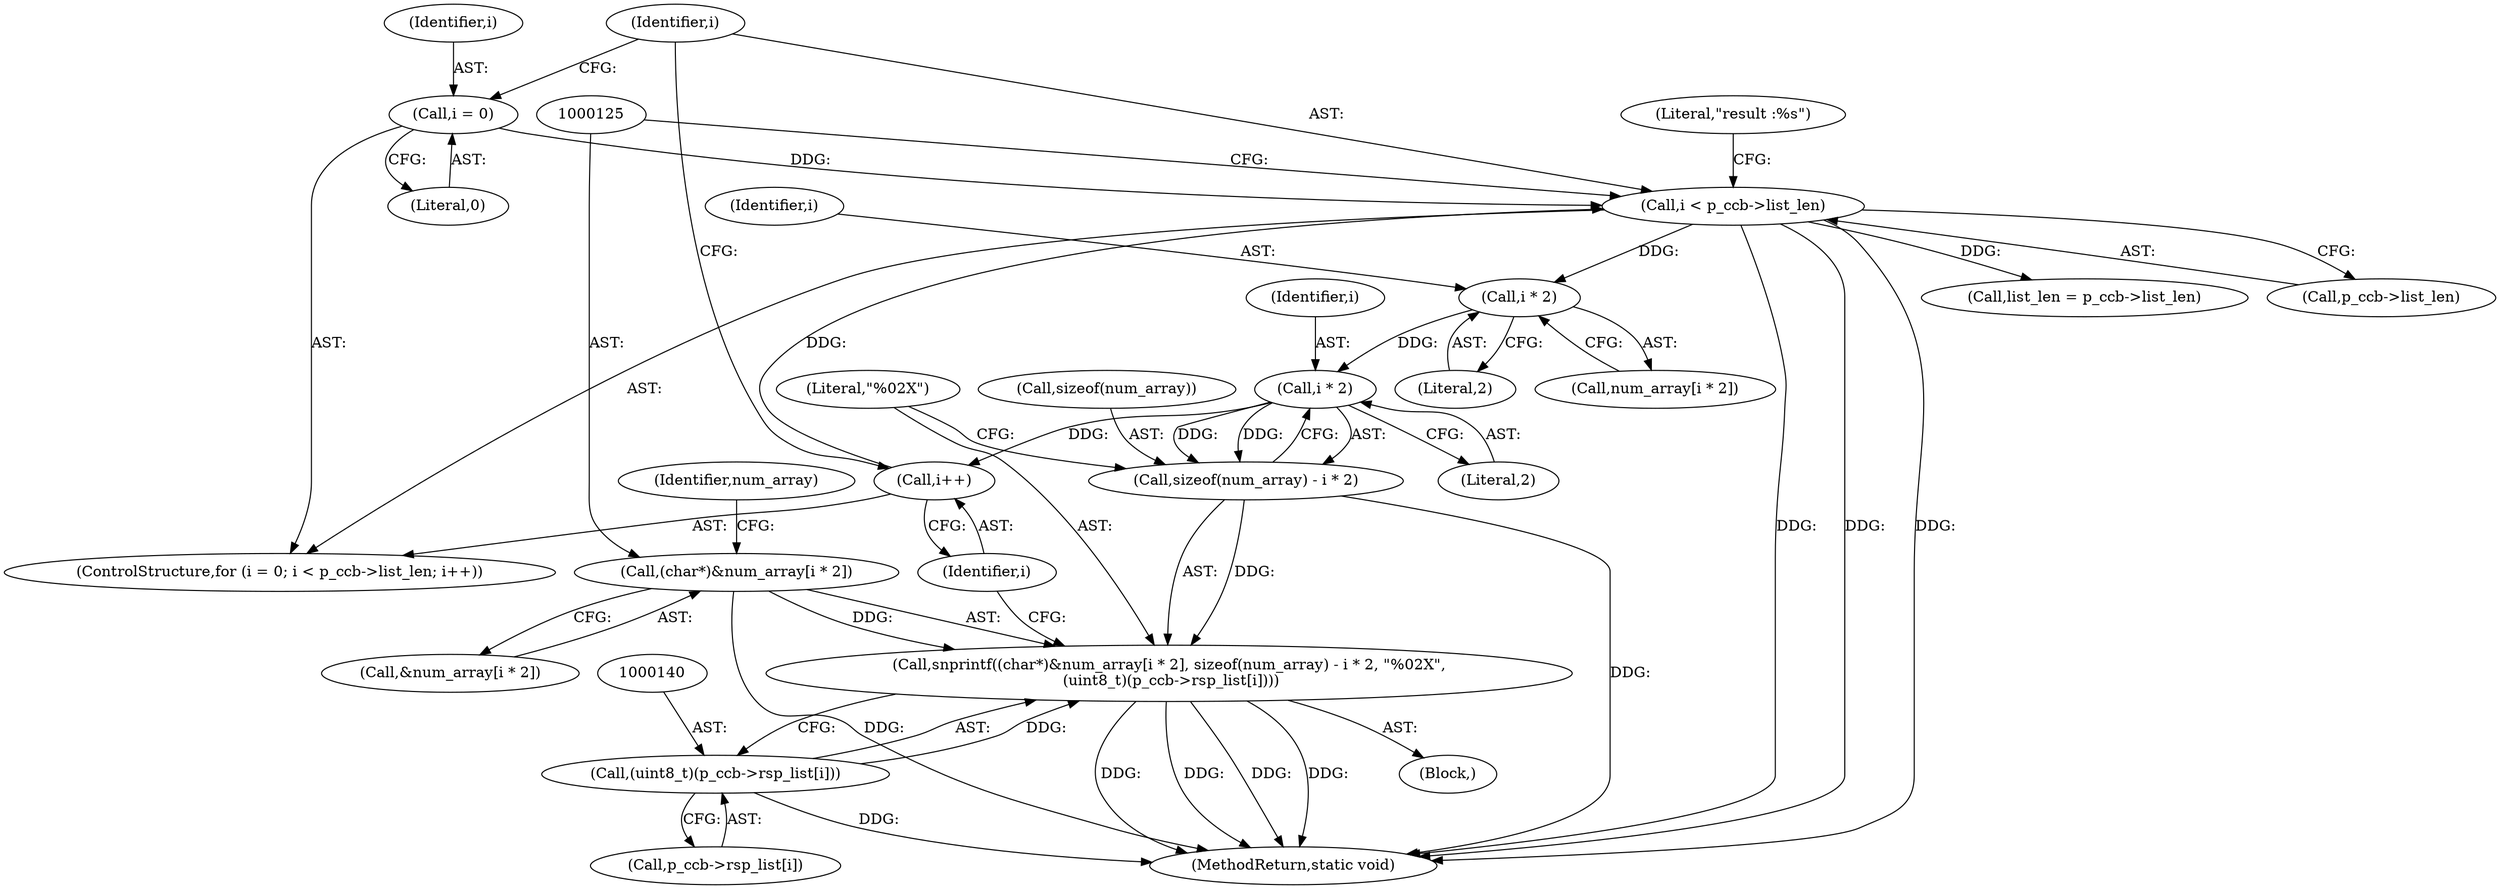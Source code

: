 digraph "0_Android_11fb7aa03437eccac98d90ca2de1730a02a515e2@API" {
"1000123" [label="(Call,snprintf((char*)&num_array[i * 2], sizeof(num_array) - i * 2, \"%02X\",\n (uint8_t)(p_ccb->rsp_list[i])))"];
"1000124" [label="(Call,(char*)&num_array[i * 2])"];
"1000132" [label="(Call,sizeof(num_array) - i * 2)"];
"1000135" [label="(Call,i * 2)"];
"1000129" [label="(Call,i * 2)"];
"1000115" [label="(Call,i < p_ccb->list_len)"];
"1000120" [label="(Call,i++)"];
"1000112" [label="(Call,i = 0)"];
"1000139" [label="(Call,(uint8_t)(p_ccb->rsp_list[i]))"];
"1000135" [label="(Call,i * 2)"];
"1000138" [label="(Literal,\"%02X\")"];
"1000129" [label="(Call,i * 2)"];
"1000116" [label="(Identifier,i)"];
"1000111" [label="(ControlStructure,for (i = 0; i < p_ccb->list_len; i++))"];
"1000115" [label="(Call,i < p_ccb->list_len)"];
"1000127" [label="(Call,num_array[i * 2])"];
"1000132" [label="(Call,sizeof(num_array) - i * 2)"];
"1000303" [label="(MethodReturn,static void)"];
"1000122" [label="(Block,)"];
"1000130" [label="(Identifier,i)"];
"1000169" [label="(Call,list_len = p_ccb->list_len)"];
"1000136" [label="(Identifier,i)"];
"1000134" [label="(Identifier,num_array)"];
"1000131" [label="(Literal,2)"];
"1000121" [label="(Identifier,i)"];
"1000133" [label="(Call,sizeof(num_array))"];
"1000113" [label="(Identifier,i)"];
"1000141" [label="(Call,p_ccb->rsp_list[i])"];
"1000112" [label="(Call,i = 0)"];
"1000114" [label="(Literal,0)"];
"1000147" [label="(Literal,\"result :%s\")"];
"1000126" [label="(Call,&num_array[i * 2])"];
"1000139" [label="(Call,(uint8_t)(p_ccb->rsp_list[i]))"];
"1000120" [label="(Call,i++)"];
"1000137" [label="(Literal,2)"];
"1000123" [label="(Call,snprintf((char*)&num_array[i * 2], sizeof(num_array) - i * 2, \"%02X\",\n (uint8_t)(p_ccb->rsp_list[i])))"];
"1000124" [label="(Call,(char*)&num_array[i * 2])"];
"1000117" [label="(Call,p_ccb->list_len)"];
"1000123" -> "1000122"  [label="AST: "];
"1000123" -> "1000139"  [label="CFG: "];
"1000124" -> "1000123"  [label="AST: "];
"1000132" -> "1000123"  [label="AST: "];
"1000138" -> "1000123"  [label="AST: "];
"1000139" -> "1000123"  [label="AST: "];
"1000121" -> "1000123"  [label="CFG: "];
"1000123" -> "1000303"  [label="DDG: "];
"1000123" -> "1000303"  [label="DDG: "];
"1000123" -> "1000303"  [label="DDG: "];
"1000123" -> "1000303"  [label="DDG: "];
"1000124" -> "1000123"  [label="DDG: "];
"1000132" -> "1000123"  [label="DDG: "];
"1000139" -> "1000123"  [label="DDG: "];
"1000124" -> "1000126"  [label="CFG: "];
"1000125" -> "1000124"  [label="AST: "];
"1000126" -> "1000124"  [label="AST: "];
"1000134" -> "1000124"  [label="CFG: "];
"1000124" -> "1000303"  [label="DDG: "];
"1000132" -> "1000135"  [label="CFG: "];
"1000133" -> "1000132"  [label="AST: "];
"1000135" -> "1000132"  [label="AST: "];
"1000138" -> "1000132"  [label="CFG: "];
"1000132" -> "1000303"  [label="DDG: "];
"1000135" -> "1000132"  [label="DDG: "];
"1000135" -> "1000132"  [label="DDG: "];
"1000135" -> "1000137"  [label="CFG: "];
"1000136" -> "1000135"  [label="AST: "];
"1000137" -> "1000135"  [label="AST: "];
"1000135" -> "1000120"  [label="DDG: "];
"1000129" -> "1000135"  [label="DDG: "];
"1000129" -> "1000127"  [label="AST: "];
"1000129" -> "1000131"  [label="CFG: "];
"1000130" -> "1000129"  [label="AST: "];
"1000131" -> "1000129"  [label="AST: "];
"1000127" -> "1000129"  [label="CFG: "];
"1000115" -> "1000129"  [label="DDG: "];
"1000115" -> "1000111"  [label="AST: "];
"1000115" -> "1000117"  [label="CFG: "];
"1000116" -> "1000115"  [label="AST: "];
"1000117" -> "1000115"  [label="AST: "];
"1000125" -> "1000115"  [label="CFG: "];
"1000147" -> "1000115"  [label="CFG: "];
"1000115" -> "1000303"  [label="DDG: "];
"1000115" -> "1000303"  [label="DDG: "];
"1000115" -> "1000303"  [label="DDG: "];
"1000120" -> "1000115"  [label="DDG: "];
"1000112" -> "1000115"  [label="DDG: "];
"1000115" -> "1000169"  [label="DDG: "];
"1000120" -> "1000111"  [label="AST: "];
"1000120" -> "1000121"  [label="CFG: "];
"1000121" -> "1000120"  [label="AST: "];
"1000116" -> "1000120"  [label="CFG: "];
"1000112" -> "1000111"  [label="AST: "];
"1000112" -> "1000114"  [label="CFG: "];
"1000113" -> "1000112"  [label="AST: "];
"1000114" -> "1000112"  [label="AST: "];
"1000116" -> "1000112"  [label="CFG: "];
"1000139" -> "1000141"  [label="CFG: "];
"1000140" -> "1000139"  [label="AST: "];
"1000141" -> "1000139"  [label="AST: "];
"1000139" -> "1000303"  [label="DDG: "];
}
